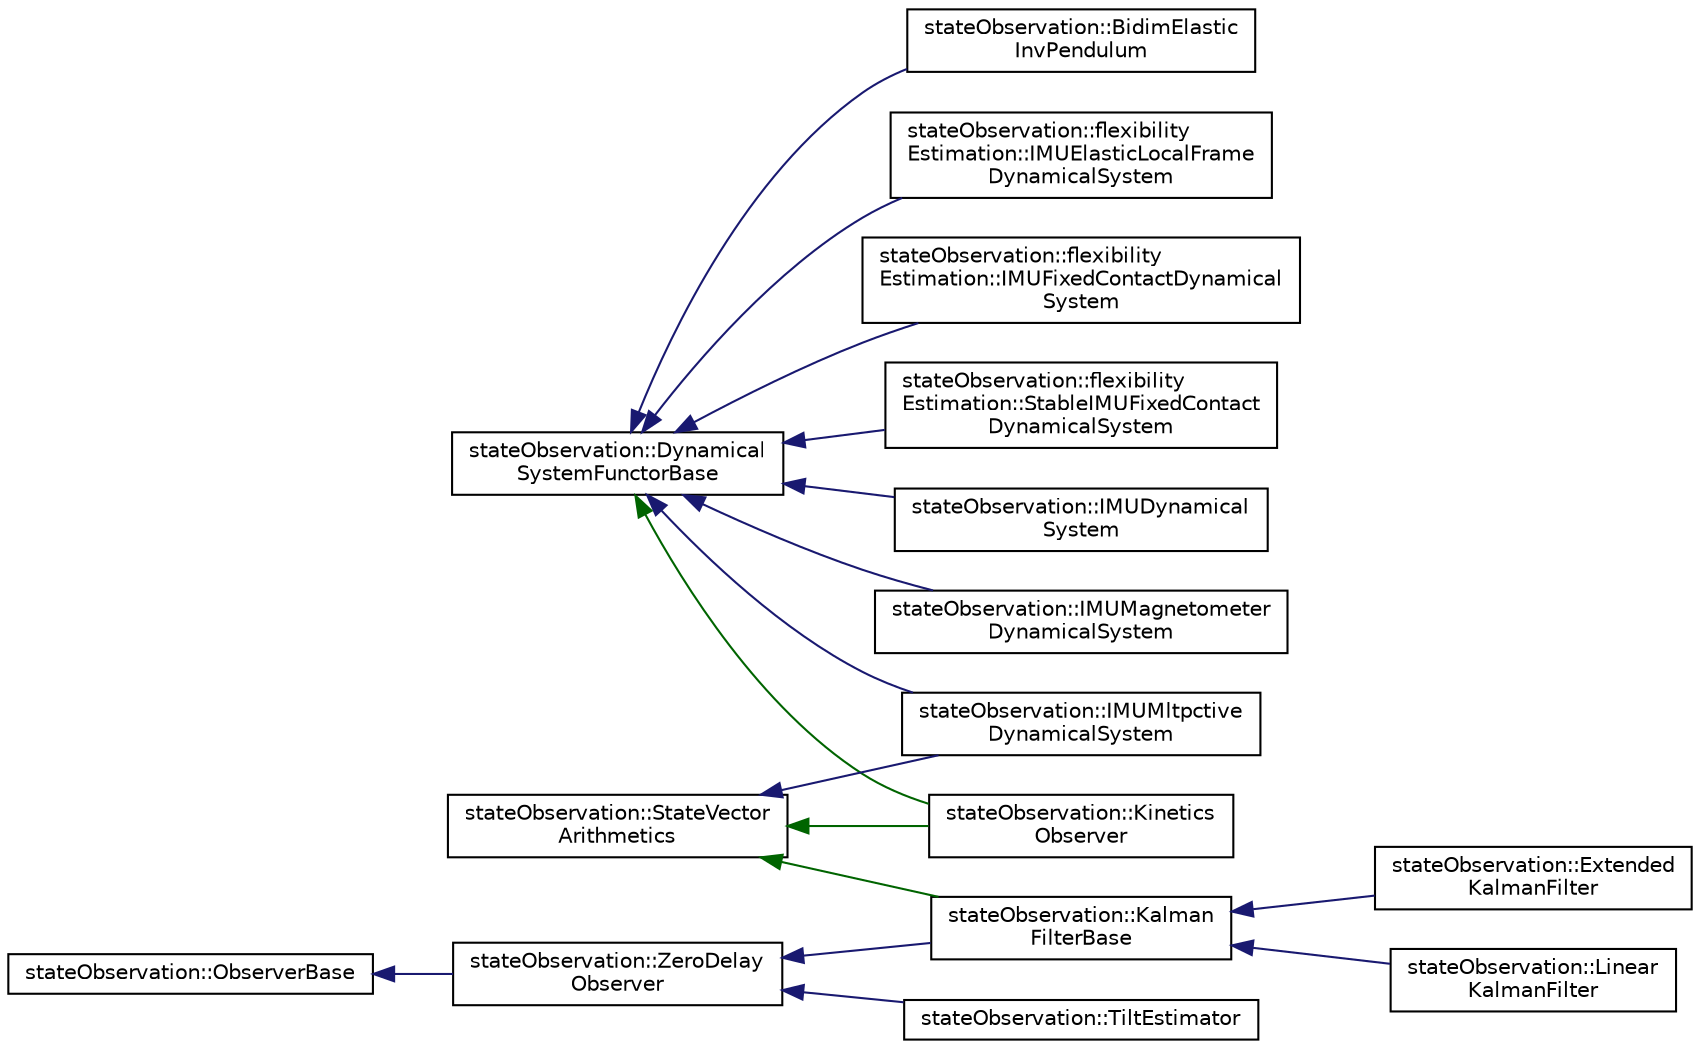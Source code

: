 digraph "Graphical Class Hierarchy"
{
  edge [fontname="Helvetica",fontsize="10",labelfontname="Helvetica",labelfontsize="10"];
  node [fontname="Helvetica",fontsize="10",shape=record];
  rankdir="LR";
  Node51 [label="stateObservation::Dynamical\lSystemFunctorBase",height=0.2,width=0.4,color="black", fillcolor="white", style="filled",URL="$classstateObservation_1_1DynamicalSystemFunctorBase.html",tooltip="This is the base class of any functor that describes the dynamics of the state and the measurement..."];
  Node51 -> Node52 [dir="back",color="midnightblue",fontsize="10",style="solid",fontname="Helvetica"];
  Node52 [label="stateObservation::BidimElastic\lInvPendulum",height=0.2,width=0.4,color="black", fillcolor="white", style="filled",URL="$classstateObservation_1_1BidimElasticInvPendulum.html",tooltip="The class is an implementation of the dynamical system defined by a 2D inverted pendulum with an elas..."];
  Node51 -> Node53 [dir="back",color="midnightblue",fontsize="10",style="solid",fontname="Helvetica"];
  Node53 [label="stateObservation::flexibility\lEstimation::IMUElasticLocalFrame\lDynamicalSystem",height=0.2,width=0.4,color="black", fillcolor="white", style="filled",URL="$classstateObservation_1_1flexibilityEstimation_1_1IMUElasticLocalFrameDynamicalSystem.html",tooltip="This class describes the dynamics of a robot&#39;s flexibility this dynamics with elastic forces to bring..."];
  Node51 -> Node54 [dir="back",color="midnightblue",fontsize="10",style="solid",fontname="Helvetica"];
  Node54 [label="stateObservation::flexibility\lEstimation::IMUFixedContactDynamical\lSystem",height=0.2,width=0.4,color="black", fillcolor="white", style="filled",URL="$classstateObservation_1_1flexibilityEstimation_1_1IMUFixedContactDynamicalSystem.html",tooltip="This class describes the dynamics of a robot&#39;s flexibility this dynamics is the simplest possible sys..."];
  Node51 -> Node55 [dir="back",color="midnightblue",fontsize="10",style="solid",fontname="Helvetica"];
  Node55 [label="stateObservation::flexibility\lEstimation::StableIMUFixedContact\lDynamicalSystem",height=0.2,width=0.4,color="black", fillcolor="white", style="filled",URL="$classstateObservation_1_1flexibilityEstimation_1_1StableIMUFixedContactDynamicalSystem.html",tooltip="This class describes the dynamics of a robot&#39;s flexibility this dynamics is the simplest possible sys..."];
  Node51 -> Node56 [dir="back",color="midnightblue",fontsize="10",style="solid",fontname="Helvetica"];
  Node56 [label="stateObservation::IMUDynamical\lSystem",height=0.2,width=0.4,color="black", fillcolor="white", style="filled",URL="$classstateObservation_1_1IMUDynamicalSystem.html",tooltip="The class is an implementation of the dynamical system defined by an inertial measurement unit (IMU) ..."];
  Node51 -> Node57 [dir="back",color="midnightblue",fontsize="10",style="solid",fontname="Helvetica"];
  Node57 [label="stateObservation::IMUMagnetometer\lDynamicalSystem",height=0.2,width=0.4,color="black", fillcolor="white", style="filled",URL="$classstateObservation_1_1IMUMagnetometerDynamicalSystem.html",tooltip="The class is an implementation of the dynamical system defined by an inertial measurement unit (IMU) ..."];
  Node51 -> Node1 [dir="back",color="midnightblue",fontsize="10",style="solid",fontname="Helvetica"];
  Node1 [label="stateObservation::IMUMltpctive\lDynamicalSystem",height=0.2,width=0.4,color="black", fillcolor="white", style="filled",URL="$classstateObservation_1_1IMUMltpctiveDynamicalSystem.html",tooltip="The class is an implementation of the dynamical system defined by an inertial measurement unit (IMU) ..."];
  Node51 -> Node5 [dir="back",color="darkgreen",fontsize="10",style="solid",fontname="Helvetica"];
  Node5 [label="stateObservation::Kinetics\lObserver",height=0.2,width=0.4,color="black", fillcolor="white", style="filled",URL="$classstateObservation_1_1KineticsObserver.html"];
  Node26 [label="stateObservation::ObserverBase",height=0.2,width=0.4,color="black", fillcolor="white", style="filled",URL="$classstateObservation_1_1ObserverBase.html",tooltip="The base class for observers. The observer is destinated to any dynamical system with a vector state ..."];
  Node26 -> Node27 [dir="back",color="midnightblue",fontsize="10",style="solid",fontname="Helvetica"];
  Node27 [label="stateObservation::ZeroDelay\lObserver",height=0.2,width=0.4,color="black", fillcolor="white", style="filled",URL="$classstateObservation_1_1ZeroDelayObserver.html",tooltip="Defines the base class of online zero delay observers. Zero delay observers are the classical state o..."];
  Node27 -> Node2 [dir="back",color="midnightblue",fontsize="10",style="solid",fontname="Helvetica"];
  Node2 [label="stateObservation::Kalman\lFilterBase",height=0.2,width=0.4,color="black", fillcolor="white", style="filled",URL="$classstateObservation_1_1KalmanFilterBase.html",tooltip="It mostly implements the equations of Kalman filtering It is suitablle by derivation to be used incas..."];
  Node2 -> Node3 [dir="back",color="midnightblue",fontsize="10",style="solid",fontname="Helvetica"];
  Node3 [label="stateObservation::Extended\lKalmanFilter",height=0.2,width=0.4,color="black", fillcolor="white", style="filled",URL="$classstateObservation_1_1ExtendedKalmanFilter.html",tooltip="The class to intanciate to use an extended Kalman filter. To use this class, one needs to provide a p..."];
  Node2 -> Node4 [dir="back",color="midnightblue",fontsize="10",style="solid",fontname="Helvetica"];
  Node4 [label="stateObservation::Linear\lKalmanFilter",height=0.2,width=0.4,color="black", fillcolor="white", style="filled",URL="$classstateObservation_1_1LinearKalmanFilter.html",tooltip="The class of a Linear Kalman filter. "];
  Node27 -> Node28 [dir="back",color="midnightblue",fontsize="10",style="solid",fontname="Helvetica"];
  Node28 [label="stateObservation::TiltEstimator",height=0.2,width=0.4,color="black", fillcolor="white", style="filled",URL="$classstateObservation_1_1TiltEstimator.html",tooltip="Description is pending. "];
  Node0 [label="stateObservation::StateVector\lArithmetics",height=0.2,width=0.4,color="black", fillcolor="white", style="filled",URL="$classstateObservation_1_1StateVectorArithmetics.html",tooltip="This class is used to customize the way the difference between measurements, the state update functio..."];
  Node0 -> Node1 [dir="back",color="midnightblue",fontsize="10",style="solid",fontname="Helvetica"];
  Node0 -> Node2 [dir="back",color="darkgreen",fontsize="10",style="solid",fontname="Helvetica"];
  Node0 -> Node5 [dir="back",color="darkgreen",fontsize="10",style="solid",fontname="Helvetica"];
}

